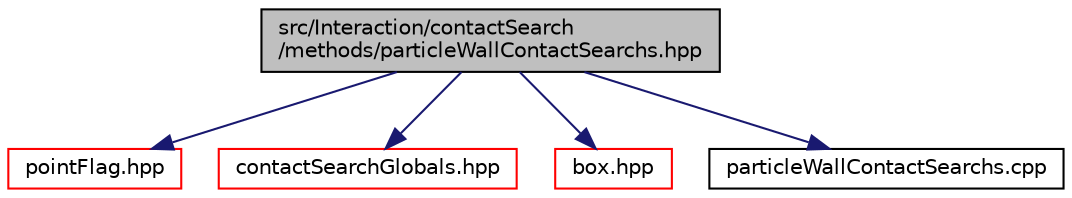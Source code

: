digraph "src/Interaction/contactSearch/methods/particleWallContactSearchs.hpp"
{
 // LATEX_PDF_SIZE
  edge [fontname="Helvetica",fontsize="10",labelfontname="Helvetica",labelfontsize="10"];
  node [fontname="Helvetica",fontsize="10",shape=record];
  Node1 [label="src/Interaction/contactSearch\l/methods/particleWallContactSearchs.hpp",height=0.2,width=0.4,color="black", fillcolor="grey75", style="filled", fontcolor="black",tooltip=" "];
  Node1 -> Node2 [color="midnightblue",fontsize="10",style="solid",fontname="Helvetica"];
  Node2 [label="pointFlag.hpp",height=0.2,width=0.4,color="red", fillcolor="white", style="filled",URL="$pointFlag_8hpp.html",tooltip=" "];
  Node1 -> Node85 [color="midnightblue",fontsize="10",style="solid",fontname="Helvetica"];
  Node85 [label="contactSearchGlobals.hpp",height=0.2,width=0.4,color="red", fillcolor="white", style="filled",URL="$contactSearchGlobals_8hpp.html",tooltip=" "];
  Node1 -> Node63 [color="midnightblue",fontsize="10",style="solid",fontname="Helvetica"];
  Node63 [label="box.hpp",height=0.2,width=0.4,color="red", fillcolor="white", style="filled",URL="$box_8hpp.html",tooltip=" "];
  Node1 -> Node87 [color="midnightblue",fontsize="10",style="solid",fontname="Helvetica"];
  Node87 [label="particleWallContactSearchs.cpp",height=0.2,width=0.4,color="black", fillcolor="white", style="filled",URL="$particleWallContactSearchs_8cpp.html",tooltip=" "];
}
